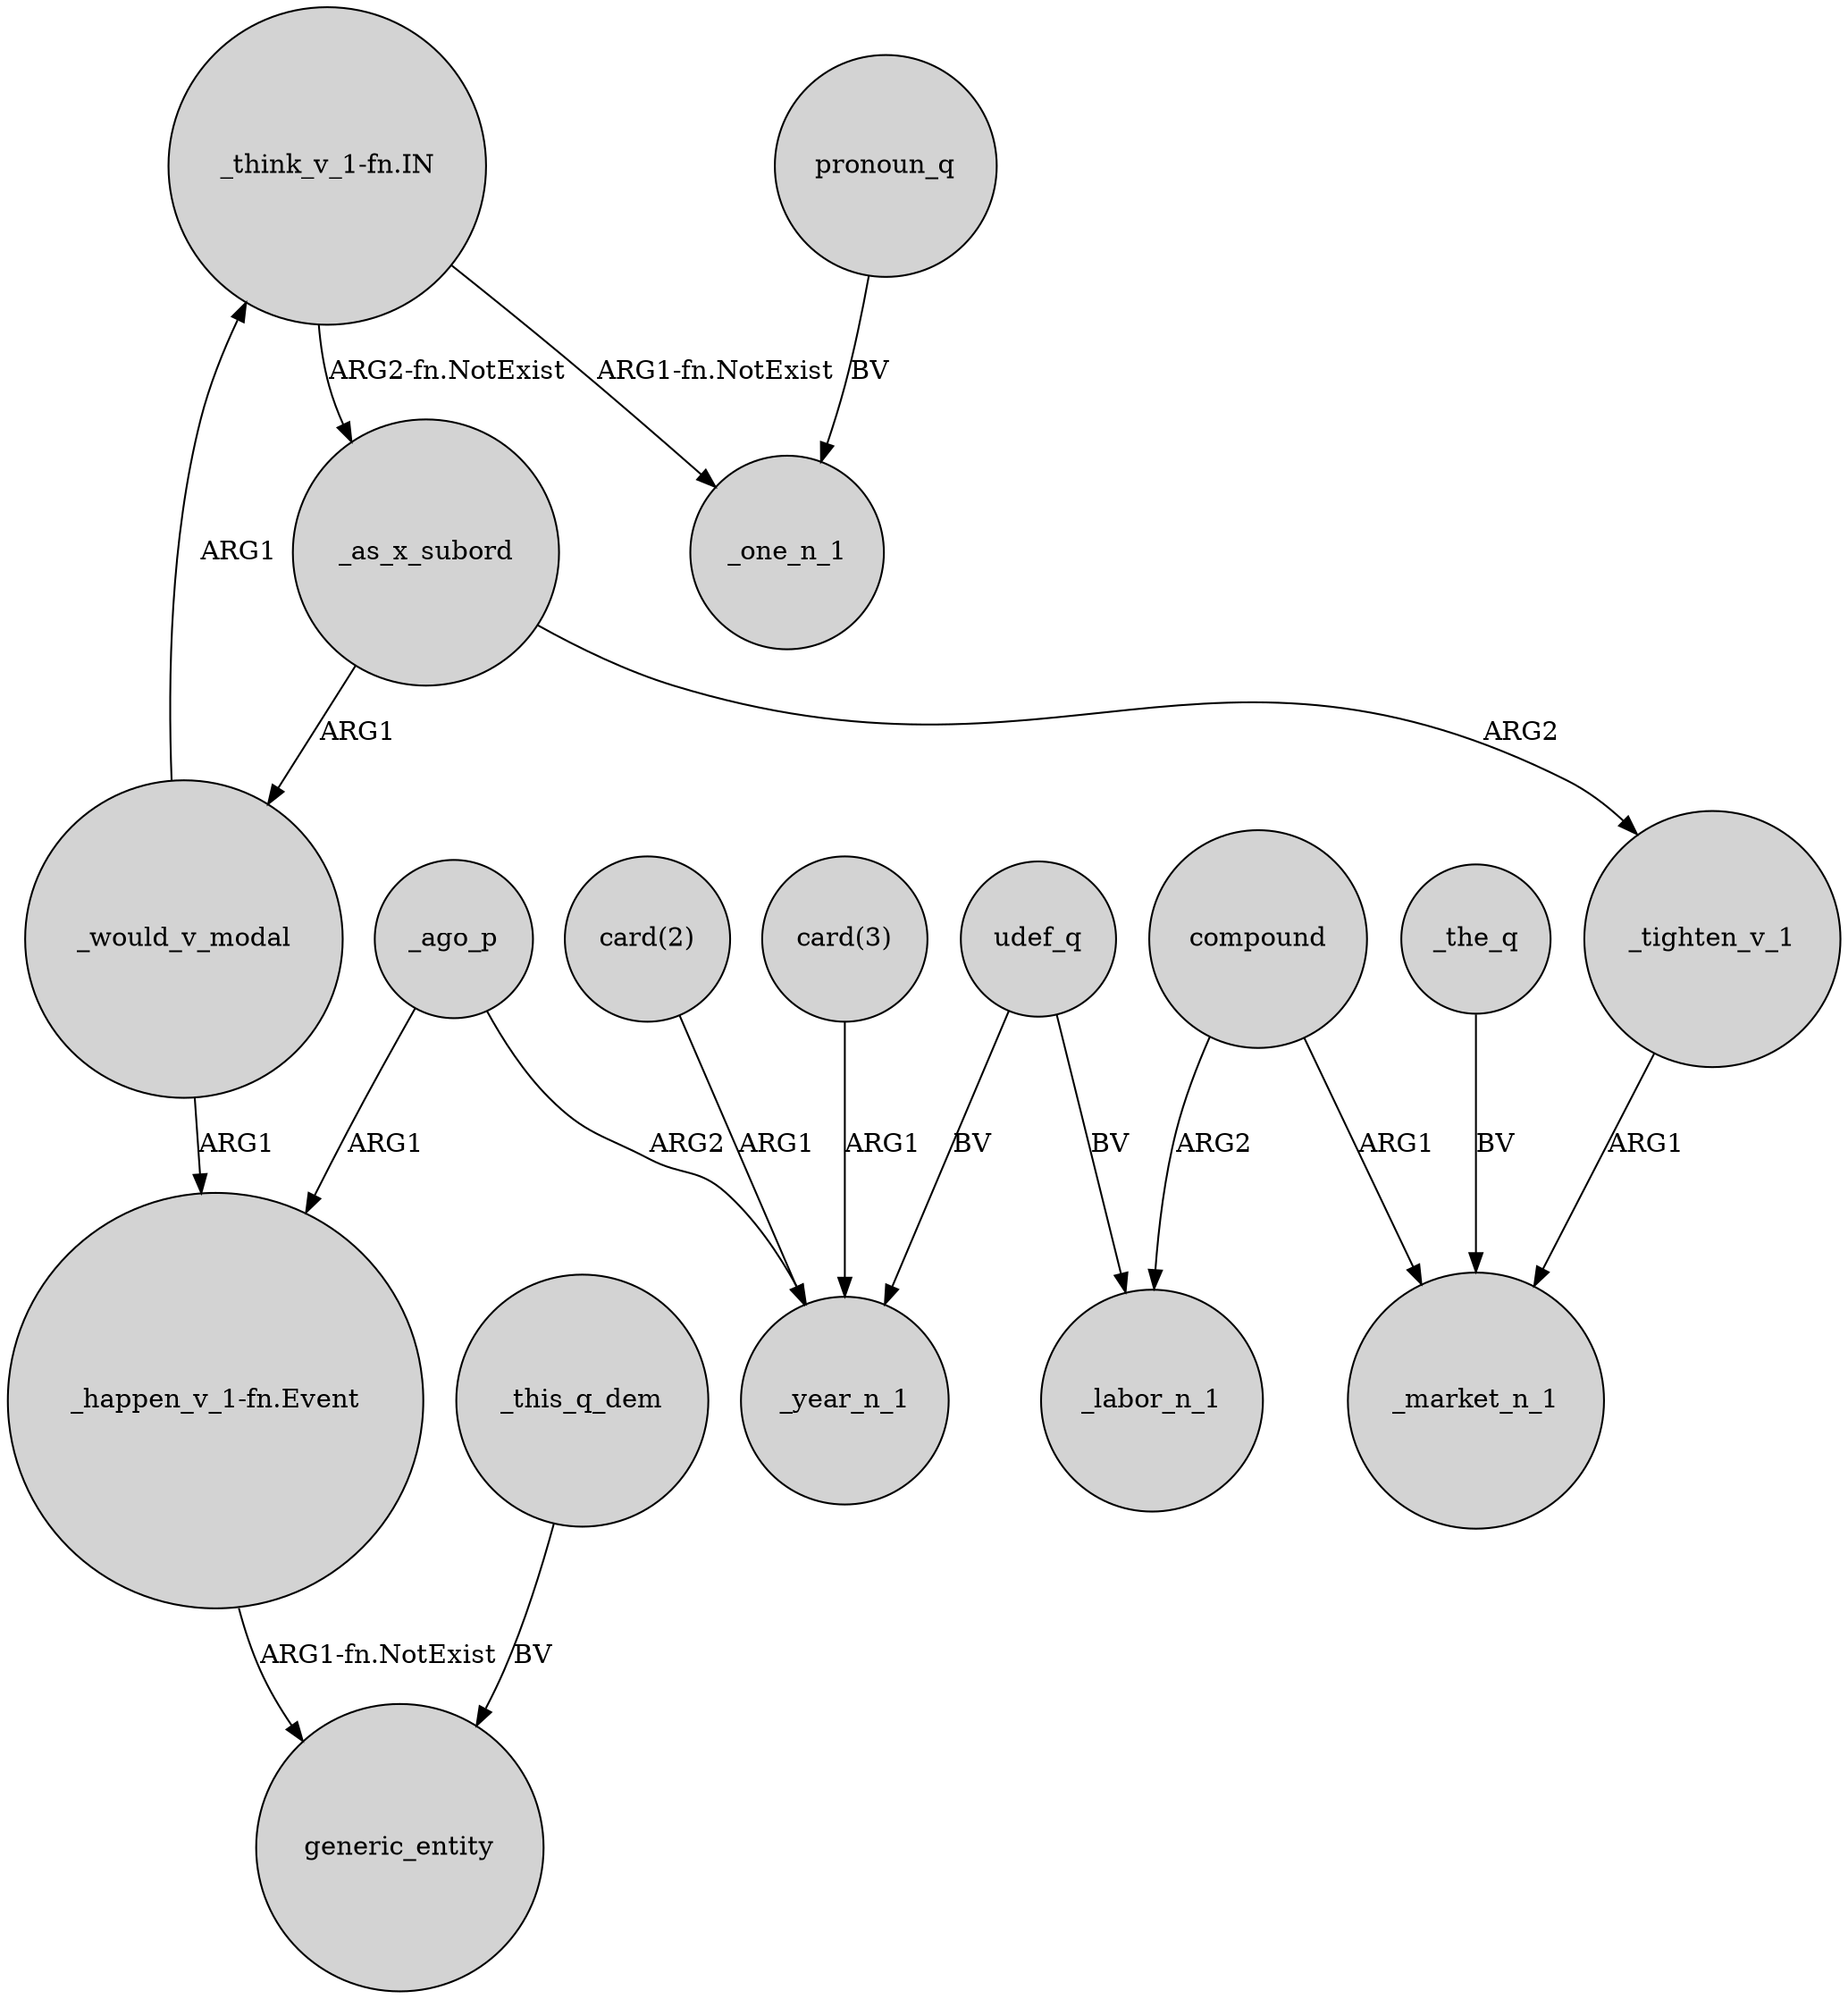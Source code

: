 digraph {
	node [shape=circle style=filled]
	"_think_v_1-fn.IN" -> _one_n_1 [label="ARG1-fn.NotExist"]
	"_think_v_1-fn.IN" -> _as_x_subord [label="ARG2-fn.NotExist"]
	_ago_p -> "_happen_v_1-fn.Event" [label=ARG1]
	compound -> _labor_n_1 [label=ARG2]
	"_happen_v_1-fn.Event" -> generic_entity [label="ARG1-fn.NotExist"]
	udef_q -> _labor_n_1 [label=BV]
	_would_v_modal -> "_think_v_1-fn.IN" [label=ARG1]
	_ago_p -> _year_n_1 [label=ARG2]
	_this_q_dem -> generic_entity [label=BV]
	"card(2)" -> _year_n_1 [label=ARG1]
	_would_v_modal -> "_happen_v_1-fn.Event" [label=ARG1]
	_tighten_v_1 -> _market_n_1 [label=ARG1]
	"card(3)" -> _year_n_1 [label=ARG1]
	pronoun_q -> _one_n_1 [label=BV]
	udef_q -> _year_n_1 [label=BV]
	compound -> _market_n_1 [label=ARG1]
	_as_x_subord -> _would_v_modal [label=ARG1]
	_as_x_subord -> _tighten_v_1 [label=ARG2]
	_the_q -> _market_n_1 [label=BV]
}
